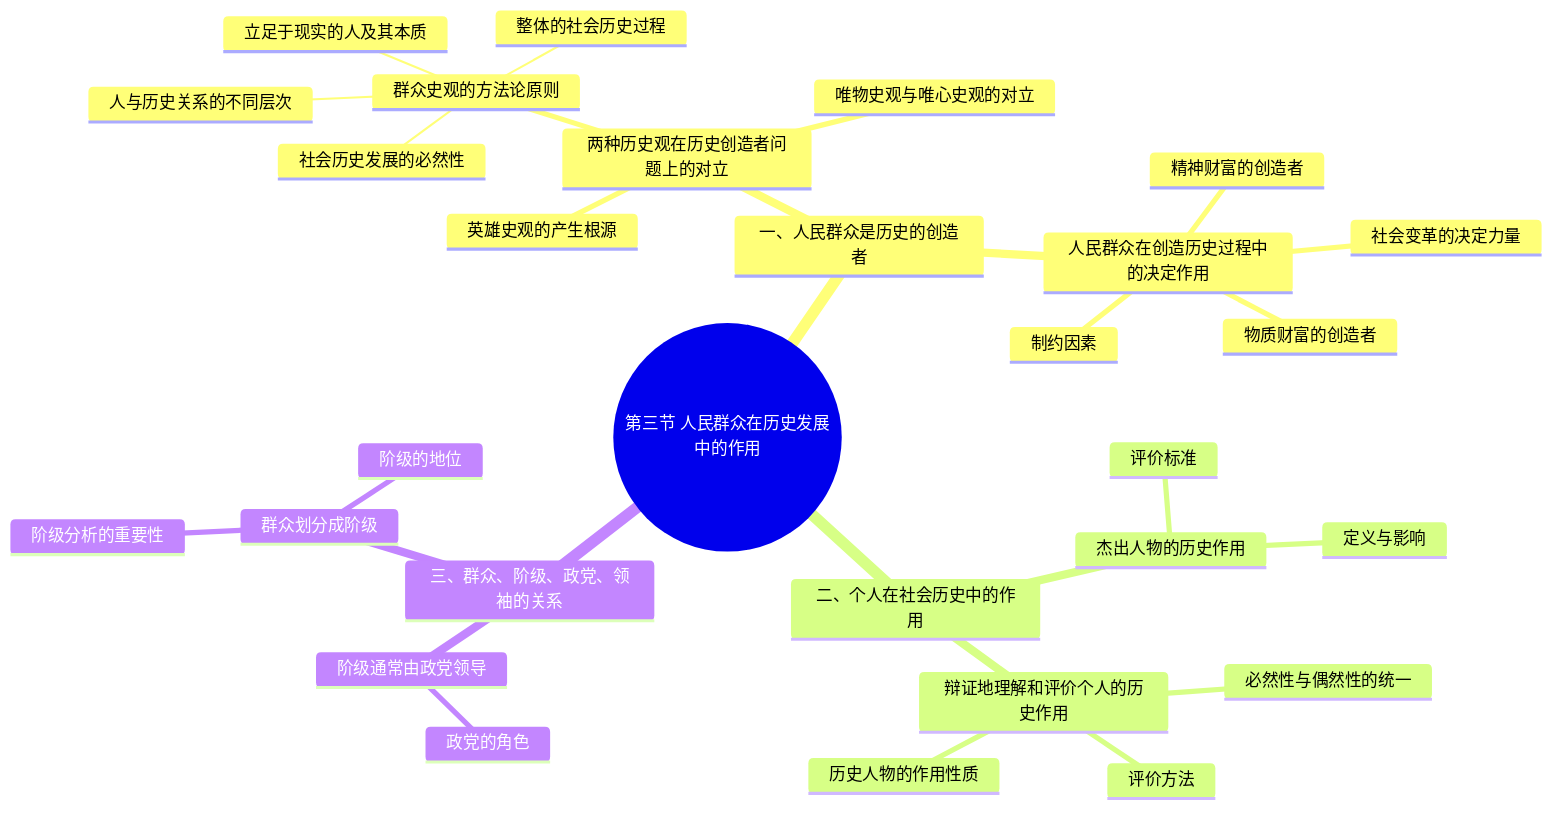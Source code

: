 mindmap
	root((第三节 人民群众在历史发展中的作用))
		一、人民群众是历史的创造者
			两种历史观在历史创造者问题上的对立
				唯物史观与唯心史观的对立
				英雄史观的产生根源
				群众史观的方法论原则
					立足于现实的人及其本质
					整体的社会历史过程
					社会历史发展的必然性
					人与历史关系的不同层次
			人民群众在创造历史过程中的决定作用
				物质财富的创造者
				精神财富的创造者
				社会变革的决定力量
				制约因素
		二、个人在社会历史中的作用
			杰出人物的历史作用
				定义与影响
				评价标准
			辩证地理解和评价个人的历史作用
				必然性与偶然性的统一
				历史人物的作用性质
				评价方法
		三、群众、阶级、政党、领袖的关系
			群众划分成阶级
				阶级的地位
				阶级分析的重要性
			阶级通常由政党领导
				政党的角色